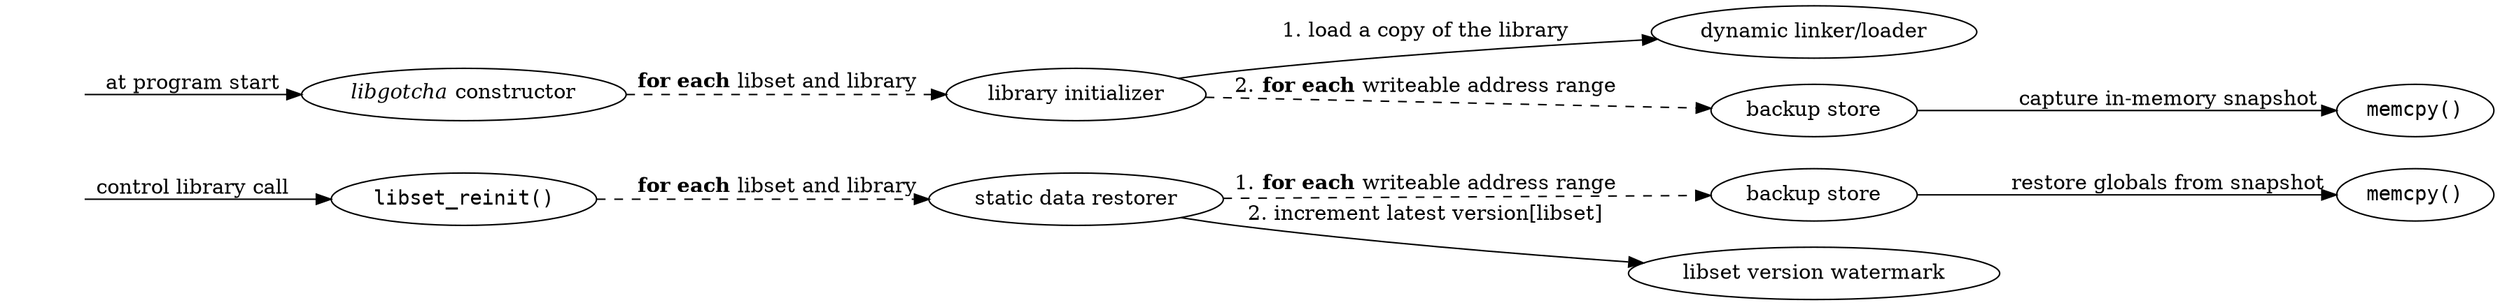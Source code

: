 strict digraph {
	rankdir=LR;
	ranksep=0;
	node [label=""];

	start [shape=none];
	renew [shape=none];

	{
		rank=same;
		edge [style=invisible, arrowhead=none];

		start -> renew;
	}

	ctor [label=<<i>libgotcha</i> constructor>];
	copy [label="library initializer"];
	rtld [label="dynamic linker/loader"];
	back [label="backup store"];
	mcpy [label="memcpy()", fontname=monospace];

	start -> ctor [label="at program start"];
	ctor -> copy [style=dashed, label=<<b>for each</b> libset and library>];
	copy -> rtld [label="1. load a copy of the library"];
	copy -> back [style=dashed, label=<2. <b>for each</b> writeable address range>];
	back -> mcpy [label="capture in-memory snapshot"];

	reinit [label="libset_reinit()", fontname=monospace];
	restore [label="static data restorer"];
	back2 [label="backup store"];
	water [label="libset version watermark"]
	mcpy2 [label="memcpy()", fontname=monospace];

	renew -> reinit [label="control library call"];
	reinit -> restore [style=dashed, label=<<b>for each</b> libset and library>];
	restore -> back2 [style=dashed, label=<1. <b>for each</b> writeable address range>];
	restore -> water [label="2. increment latest version[libset]"];
	back2 -> mcpy2 [label="restore globals from snapshot"];
}

